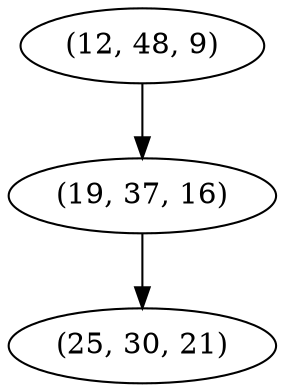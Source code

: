 digraph tree {
    "(12, 48, 9)";
    "(19, 37, 16)";
    "(25, 30, 21)";
    "(12, 48, 9)" -> "(19, 37, 16)";
    "(19, 37, 16)" -> "(25, 30, 21)";
}
